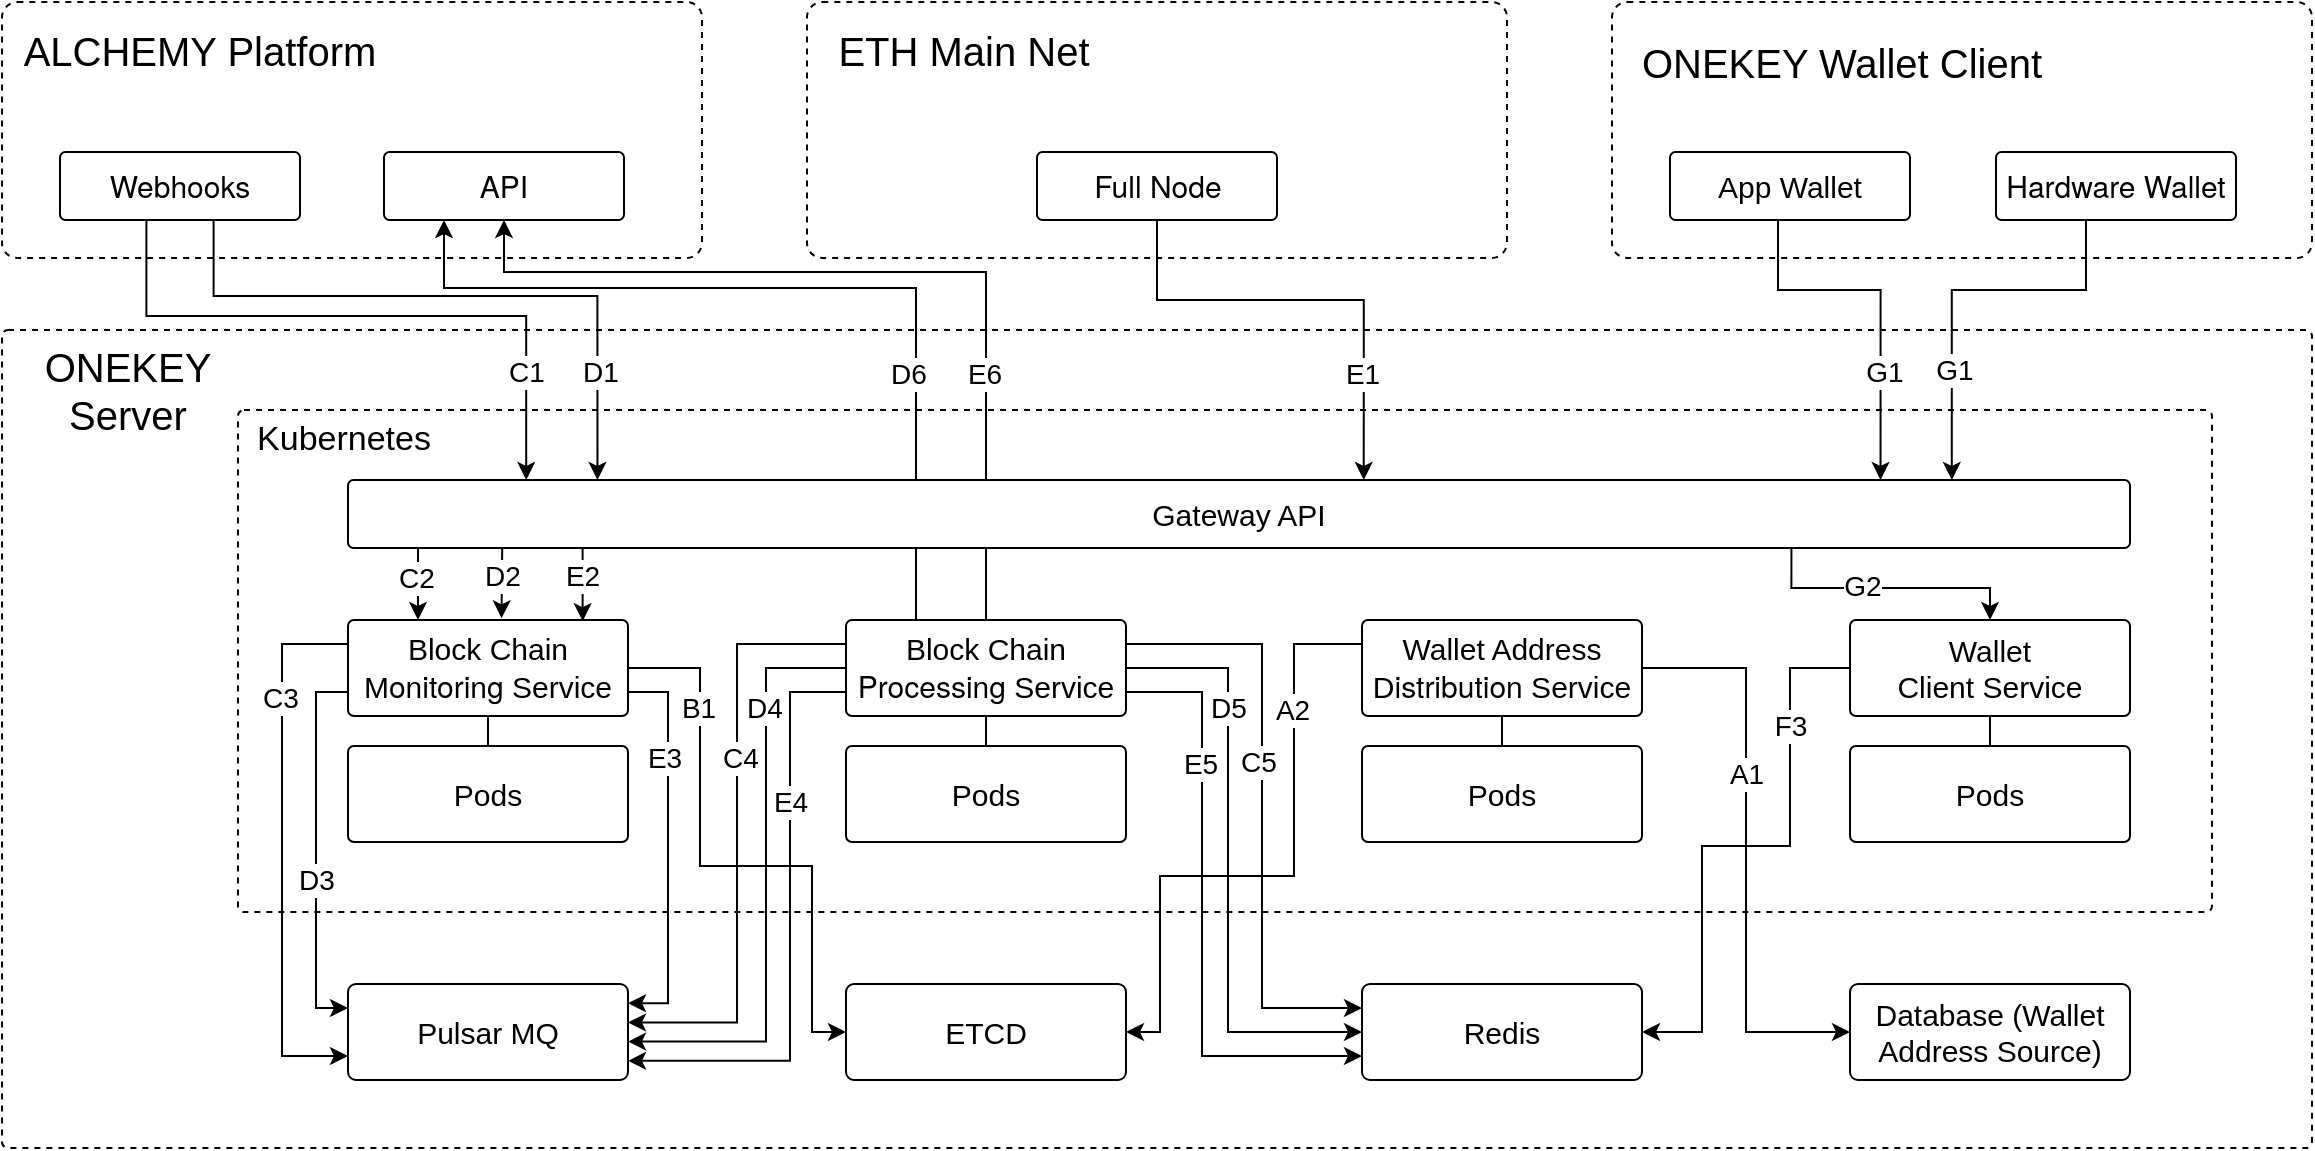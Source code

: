 <mxfile version="24.0.4" type="device">
  <diagram name="Page-1" id="KlLYC5LGNAKORk4_1ZDb">
    <mxGraphModel dx="767" dy="497" grid="0" gridSize="10" guides="1" tooltips="1" connect="1" arrows="1" fold="1" page="1" pageScale="1" pageWidth="2339" pageHeight="3300" math="0" shadow="0">
      <root>
        <mxCell id="0" />
        <mxCell id="1" parent="0" />
        <mxCell id="FHLfF80sD_WBz5zfHDmo-13" value="" style="rounded=1;whiteSpace=wrap;html=1;dashed=1;fillColor=none;arcSize=6;" vertex="1" parent="1">
          <mxGeometry x="1055" y="78" width="350" height="128" as="geometry" />
        </mxCell>
        <mxCell id="JT9aqktlmIeVcldBPZ3t-9" value="" style="rounded=1;whiteSpace=wrap;html=1;dashed=1;fillColor=none;arcSize=6;" parent="1" vertex="1">
          <mxGeometry x="250" y="78" width="350" height="128" as="geometry" />
        </mxCell>
        <mxCell id="JT9aqktlmIeVcldBPZ3t-16" value="" style="rounded=1;whiteSpace=wrap;html=1;dashed=1;fillColor=none;arcSize=6;absoluteArcSize=1;" parent="1" vertex="1">
          <mxGeometry x="250" y="242" width="1155" height="409" as="geometry" />
        </mxCell>
        <mxCell id="JT9aqktlmIeVcldBPZ3t-11" value="" style="rounded=1;whiteSpace=wrap;html=1;strokeColor=default;align=center;verticalAlign=middle;arcSize=6;fontFamily=Helvetica;fontSize=12;fontColor=default;fillColor=none;dashed=1;absoluteArcSize=1;movable=1;resizable=1;rotatable=1;deletable=1;editable=1;locked=0;connectable=1;" parent="1" vertex="1">
          <mxGeometry x="368" y="282" width="987" height="251" as="geometry" />
        </mxCell>
        <mxCell id="JT9aqktlmIeVcldBPZ3t-7" value="ALCHEMY Platform" style="text;html=1;align=center;verticalAlign=middle;whiteSpace=wrap;rounded=0;fontSize=20;" parent="1" vertex="1">
          <mxGeometry x="250" y="78" width="198" height="48.5" as="geometry" />
        </mxCell>
        <mxCell id="JT9aqktlmIeVcldBPZ3t-10" value="ONEKEY Server" style="text;html=1;align=center;verticalAlign=middle;whiteSpace=wrap;rounded=0;fontSize=20;" parent="1" vertex="1">
          <mxGeometry x="250" y="242" width="126" height="60" as="geometry" />
        </mxCell>
        <mxCell id="JT9aqktlmIeVcldBPZ3t-13" value="Kubernetes" style="text;html=1;align=center;verticalAlign=middle;whiteSpace=wrap;rounded=0;fontFamily=Helvetica;fontSize=17;fontColor=default;" parent="1" vertex="1">
          <mxGeometry x="391" y="282" width="60" height="30" as="geometry" />
        </mxCell>
        <mxCell id="JT9aqktlmIeVcldBPZ3t-17" value="&lt;span style=&quot;font-family: &amp;quot;Helvetica Neue&amp;quot;; text-align: start; font-size: 15px;&quot;&gt;Webhooks&lt;/span&gt;" style="rounded=1;whiteSpace=wrap;html=1;arcSize=8;fontSize=15;points=[[0,0,0,0,0],[0,0.25,0,0,0],[0,0.5,0,0,0],[0,0.75,0,0,0],[0,1,0,0,0],[0.09,1,0,0,0],[0.18,1,0,0,0],[0.25,0,0,0,0],[0.25,1,0,0,0],[0.27,1,0,0,0],[0.36,1,0,0,0],[0.45,1,0,0,0],[0.5,0,0,0,0],[0.5,1,0,0,0],[0.55,1,0,0,0],[0.64,1,0,0,0],[0.73,1,0,0,0],[0.75,0,0,0,0],[0.75,1,0,0,0],[0.82,1,0,0,0],[0.91,1,0,0,0],[1,0,0,0,0],[1,0.25,0,0,0],[1,0.5,0,0,0],[1,0.75,0,0,0],[1,1,0,0,0]];" parent="1" vertex="1">
          <mxGeometry x="279" y="153" width="120" height="34" as="geometry" />
        </mxCell>
        <mxCell id="FHLfF80sD_WBz5zfHDmo-25" style="edgeStyle=orthogonalEdgeStyle;rounded=0;orthogonalLoop=1;jettySize=auto;html=1;exitX=0;exitY=0.25;exitDx=0;exitDy=0;entryX=0;entryY=0.75;entryDx=0;entryDy=0;fontFamily=Helvetica;fontSize=14;fontColor=default;labelBackgroundColor=default;" edge="1" parent="1" source="JT9aqktlmIeVcldBPZ3t-18" target="JT9aqktlmIeVcldBPZ3t-29">
          <mxGeometry relative="1" as="geometry">
            <Array as="points">
              <mxPoint x="390" y="399" />
              <mxPoint x="390" y="605" />
            </Array>
          </mxGeometry>
        </mxCell>
        <mxCell id="FHLfF80sD_WBz5zfHDmo-26" value="C3" style="edgeLabel;html=1;align=center;verticalAlign=middle;resizable=0;points=[];rounded=1;strokeColor=default;arcSize=8;fontFamily=Helvetica;fontSize=14;fontColor=default;labelBackgroundColor=default;fillColor=default;gradientColor=none;" vertex="1" connectable="0" parent="FHLfF80sD_WBz5zfHDmo-25">
          <mxGeometry x="-0.559" y="-1" relative="1" as="geometry">
            <mxPoint as="offset" />
          </mxGeometry>
        </mxCell>
        <mxCell id="FHLfF80sD_WBz5zfHDmo-27" style="edgeStyle=orthogonalEdgeStyle;rounded=0;orthogonalLoop=1;jettySize=auto;html=1;exitX=0;exitY=0.75;exitDx=0;exitDy=0;entryX=0;entryY=0.25;entryDx=0;entryDy=0;fontFamily=Helvetica;fontSize=14;fontColor=default;labelBackgroundColor=default;" edge="1" parent="1" source="JT9aqktlmIeVcldBPZ3t-18" target="JT9aqktlmIeVcldBPZ3t-29">
          <mxGeometry relative="1" as="geometry">
            <Array as="points">
              <mxPoint x="407" y="423" />
              <mxPoint x="407" y="581" />
            </Array>
          </mxGeometry>
        </mxCell>
        <mxCell id="FHLfF80sD_WBz5zfHDmo-28" value="D3" style="edgeLabel;html=1;align=center;verticalAlign=middle;resizable=0;points=[];rounded=1;strokeColor=default;arcSize=8;fontFamily=Helvetica;fontSize=14;fontColor=default;labelBackgroundColor=default;fillColor=default;gradientColor=none;" vertex="1" connectable="0" parent="FHLfF80sD_WBz5zfHDmo-27">
          <mxGeometry x="0.157" relative="1" as="geometry">
            <mxPoint as="offset" />
          </mxGeometry>
        </mxCell>
        <mxCell id="FHLfF80sD_WBz5zfHDmo-49" style="edgeStyle=orthogonalEdgeStyle;rounded=0;orthogonalLoop=1;jettySize=auto;html=1;exitX=1;exitY=0.5;exitDx=0;exitDy=0;entryX=0;entryY=0.5;entryDx=0;entryDy=0;fontFamily=Helvetica;fontSize=14;fontColor=default;labelBackgroundColor=default;" edge="1" parent="1" source="JT9aqktlmIeVcldBPZ3t-18" target="JT9aqktlmIeVcldBPZ3t-31">
          <mxGeometry relative="1" as="geometry">
            <Array as="points">
              <mxPoint x="599" y="411" />
              <mxPoint x="599" y="510" />
              <mxPoint x="655" y="510" />
              <mxPoint x="655" y="593" />
            </Array>
          </mxGeometry>
        </mxCell>
        <mxCell id="FHLfF80sD_WBz5zfHDmo-50" value="B1" style="edgeLabel;html=1;align=center;verticalAlign=middle;resizable=0;points=[];rounded=1;strokeColor=default;arcSize=8;fontFamily=Helvetica;fontSize=14;fontColor=default;labelBackgroundColor=default;fillColor=default;gradientColor=none;" vertex="1" connectable="0" parent="FHLfF80sD_WBz5zfHDmo-49">
          <mxGeometry x="-0.691" y="-1" relative="1" as="geometry">
            <mxPoint y="11" as="offset" />
          </mxGeometry>
        </mxCell>
        <mxCell id="JT9aqktlmIeVcldBPZ3t-18" value="Block Chain M&lt;span style=&quot;font-family: &amp;quot;Helvetica Neue&amp;quot;; font-size: 15px; text-align: start; background-color: initial;&quot;&gt;onitoring&lt;/span&gt;&lt;span style=&quot;background-color: initial; font-size: 15px;&quot;&gt;&amp;nbsp;Service&lt;/span&gt;" style="rounded=1;whiteSpace=wrap;html=1;arcSize=6;fontSize=15;absoluteArcSize=1;" parent="1" vertex="1">
          <mxGeometry x="423" y="387" width="140" height="48" as="geometry" />
        </mxCell>
        <mxCell id="FHLfF80sD_WBz5zfHDmo-73" style="edgeStyle=orthogonalEdgeStyle;rounded=0;orthogonalLoop=1;jettySize=auto;html=1;exitX=0.5;exitY=0;exitDx=0;exitDy=0;entryX=0.5;entryY=1;entryDx=0;entryDy=0;fontFamily=Helvetica;fontSize=14;fontColor=default;labelBackgroundColor=default;" edge="1" parent="1" source="JT9aqktlmIeVcldBPZ3t-19" target="JT9aqktlmIeVcldBPZ3t-113">
          <mxGeometry relative="1" as="geometry">
            <Array as="points">
              <mxPoint x="742" y="213" />
              <mxPoint x="501" y="213" />
            </Array>
          </mxGeometry>
        </mxCell>
        <mxCell id="FHLfF80sD_WBz5zfHDmo-74" value="E6" style="edgeLabel;html=1;align=center;verticalAlign=middle;resizable=0;points=[];rounded=1;strokeColor=default;arcSize=8;fontFamily=Helvetica;fontSize=14;fontColor=default;labelBackgroundColor=default;fillColor=default;gradientColor=none;" vertex="1" connectable="0" parent="FHLfF80sD_WBz5zfHDmo-73">
          <mxGeometry x="-0.432" y="2" relative="1" as="geometry">
            <mxPoint x="1" y="2" as="offset" />
          </mxGeometry>
        </mxCell>
        <mxCell id="FHLfF80sD_WBz5zfHDmo-103" style="edgeStyle=orthogonalEdgeStyle;rounded=0;orthogonalLoop=1;jettySize=auto;html=1;exitX=0.25;exitY=0;exitDx=0;exitDy=0;entryX=0.25;entryY=1;entryDx=0;entryDy=0;fontFamily=Helvetica;fontSize=14;fontColor=default;labelBackgroundColor=default;" edge="1" parent="1" source="JT9aqktlmIeVcldBPZ3t-19" target="JT9aqktlmIeVcldBPZ3t-113">
          <mxGeometry relative="1" as="geometry">
            <Array as="points">
              <mxPoint x="707" y="221" />
              <mxPoint x="471" y="221" />
            </Array>
          </mxGeometry>
        </mxCell>
        <mxCell id="FHLfF80sD_WBz5zfHDmo-104" value="D6" style="edgeLabel;html=1;align=center;verticalAlign=middle;resizable=0;points=[];rounded=1;strokeColor=default;arcSize=8;fontFamily=Helvetica;fontSize=14;fontColor=default;labelBackgroundColor=default;fillColor=default;gradientColor=none;" vertex="1" connectable="0" parent="FHLfF80sD_WBz5zfHDmo-103">
          <mxGeometry x="-0.41" y="4" relative="1" as="geometry">
            <mxPoint y="5" as="offset" />
          </mxGeometry>
        </mxCell>
        <mxCell id="JT9aqktlmIeVcldBPZ3t-19" value="&lt;font style=&quot;font-size: 15px;&quot;&gt;Block Chain&lt;br&gt;&lt;div style=&quot;text-align: center;&quot;&gt;&lt;span style=&quot;background-color: initial; font-family: &amp;quot;Helvetica Neue&amp;quot;; text-align: start;&quot;&gt;Processing&lt;/span&gt;&lt;span style=&quot;background-color: initial;&quot;&gt;&amp;nbsp;Service&lt;/span&gt;&lt;/div&gt;&lt;/font&gt;" style="rounded=1;whiteSpace=wrap;html=1;arcSize=6;fontSize=15;absoluteArcSize=1;points=[[0,0,0,0,0],[0,0.25,0,0,0],[0,0.5,0,0,0],[0,0.75,0,0,0],[0,1,0,0,0],[0.25,0,0,0,0],[0.25,1,0,0,0],[0.5,0,0,0,0],[0.5,1,0,0,0],[0.75,0,0,0,0],[0.75,1,0,0,0],[1,0,0,0,0],[1,0.25,0,0,0],[1,0.5,0,0,0],[1,0.75,0,0,0],[1,1,0,0,0]];" parent="1" vertex="1">
          <mxGeometry x="672" y="387" width="140" height="48" as="geometry" />
        </mxCell>
        <mxCell id="JT9aqktlmIeVcldBPZ3t-22" value="Pods" style="rounded=1;whiteSpace=wrap;html=1;arcSize=6;fontSize=15;absoluteArcSize=1;" parent="1" vertex="1">
          <mxGeometry x="423" y="450" width="140" height="48" as="geometry" />
        </mxCell>
        <mxCell id="FHLfF80sD_WBz5zfHDmo-9" style="edgeStyle=orthogonalEdgeStyle;rounded=0;orthogonalLoop=1;jettySize=auto;html=1;exitX=0;exitY=0.5;exitDx=0;exitDy=0;entryX=1;entryY=0.5;entryDx=0;entryDy=0;fontFamily=Helvetica;fontSize=12;fontColor=default;" edge="1" parent="1" source="JT9aqktlmIeVcldBPZ3t-25" target="JT9aqktlmIeVcldBPZ3t-34">
          <mxGeometry relative="1" as="geometry">
            <Array as="points">
              <mxPoint x="1144" y="411" />
              <mxPoint x="1144" y="500" />
              <mxPoint x="1100" y="500" />
              <mxPoint x="1100" y="593" />
            </Array>
          </mxGeometry>
        </mxCell>
        <mxCell id="FHLfF80sD_WBz5zfHDmo-10" value="F3" style="edgeLabel;html=1;align=center;verticalAlign=middle;resizable=0;points=[];rounded=1;strokeColor=default;arcSize=8;fontFamily=Helvetica;fontSize=14;fontColor=default;fillColor=default;" vertex="1" connectable="0" parent="FHLfF80sD_WBz5zfHDmo-9">
          <mxGeometry x="-0.588" relative="1" as="geometry">
            <mxPoint as="offset" />
          </mxGeometry>
        </mxCell>
        <mxCell id="JT9aqktlmIeVcldBPZ3t-25" value="Wallet&lt;br style=&quot;font-size: 15px;&quot;&gt;Client Service" style="rounded=1;whiteSpace=wrap;html=1;arcSize=6;fontSize=15;absoluteArcSize=1;" parent="1" vertex="1">
          <mxGeometry x="1174" y="387" width="140" height="48" as="geometry" />
        </mxCell>
        <mxCell id="JT9aqktlmIeVcldBPZ3t-26" value="Pods" style="rounded=1;whiteSpace=wrap;html=1;arcSize=6;fontSize=15;absoluteArcSize=1;" parent="1" vertex="1">
          <mxGeometry x="672" y="450" width="140" height="48" as="geometry" />
        </mxCell>
        <mxCell id="JT9aqktlmIeVcldBPZ3t-27" value="Pods" style="rounded=1;whiteSpace=wrap;html=1;arcSize=6;fontSize=15;absoluteArcSize=1;" parent="1" vertex="1">
          <mxGeometry x="930" y="450" width="140" height="48" as="geometry" />
        </mxCell>
        <mxCell id="JT9aqktlmIeVcldBPZ3t-29" value="Pulsar MQ" style="rounded=1;whiteSpace=wrap;html=1;arcSize=8;fontSize=15;absoluteArcSize=1;points=[[0,0,0,0,0],[0,0.25,0,0,0],[0,0.5,0,0,0],[0,0.75,0,0,0],[0,1,0,0,0],[0.25,0,0,0,0],[0.25,1,0,0,0],[0.5,0,0,0,0],[0.5,1,0,0,0],[0.75,0,0,0,0],[0.75,1,0,0,0],[1,0,0,0,0],[1,0.2,0,0,0],[1,0.4,0,0,0],[1,0.6,0,0,0],[1,0.8,0,0,0],[1,1,0,0,0]];" parent="1" vertex="1">
          <mxGeometry x="423" y="569" width="140" height="48" as="geometry" />
        </mxCell>
        <mxCell id="JT9aqktlmIeVcldBPZ3t-31" value="ETCD" style="rounded=1;whiteSpace=wrap;html=1;arcSize=8;fontSize=15;absoluteArcSize=1;" parent="1" vertex="1">
          <mxGeometry x="672" y="569" width="140" height="48" as="geometry" />
        </mxCell>
        <mxCell id="FHLfF80sD_WBz5zfHDmo-7" style="edgeStyle=orthogonalEdgeStyle;rounded=0;orthogonalLoop=1;jettySize=auto;html=1;exitX=1;exitY=0.5;exitDx=0;exitDy=0;entryX=0;entryY=0.5;entryDx=0;entryDy=0;fontFamily=Helvetica;fontSize=12;fontColor=default;" edge="1" parent="1" source="JT9aqktlmIeVcldBPZ3t-32" target="JT9aqktlmIeVcldBPZ3t-38">
          <mxGeometry relative="1" as="geometry" />
        </mxCell>
        <mxCell id="FHLfF80sD_WBz5zfHDmo-8" value="A1" style="edgeLabel;html=1;align=center;verticalAlign=middle;resizable=0;points=[];rounded=1;strokeColor=default;arcSize=8;fontFamily=Helvetica;fontSize=14;fontColor=default;fillColor=default;" vertex="1" connectable="0" parent="FHLfF80sD_WBz5zfHDmo-7">
          <mxGeometry x="-0.185" relative="1" as="geometry">
            <mxPoint y="-12" as="offset" />
          </mxGeometry>
        </mxCell>
        <mxCell id="FHLfF80sD_WBz5zfHDmo-39" style="edgeStyle=orthogonalEdgeStyle;rounded=0;orthogonalLoop=1;jettySize=auto;html=1;exitX=0;exitY=0.25;exitDx=0;exitDy=0;entryX=1;entryY=0.5;entryDx=0;entryDy=0;fontFamily=Helvetica;fontSize=14;fontColor=default;labelBackgroundColor=default;" edge="1" parent="1" source="JT9aqktlmIeVcldBPZ3t-32" target="JT9aqktlmIeVcldBPZ3t-31">
          <mxGeometry relative="1" as="geometry">
            <Array as="points">
              <mxPoint x="896" y="399" />
              <mxPoint x="896" y="515" />
              <mxPoint x="829" y="515" />
              <mxPoint x="829" y="593" />
            </Array>
          </mxGeometry>
        </mxCell>
        <mxCell id="FHLfF80sD_WBz5zfHDmo-40" value="A2" style="edgeLabel;html=1;align=center;verticalAlign=middle;resizable=0;points=[];rounded=1;strokeColor=default;arcSize=8;fontFamily=Helvetica;fontSize=14;fontColor=default;labelBackgroundColor=default;fillColor=default;gradientColor=none;" vertex="1" connectable="0" parent="FHLfF80sD_WBz5zfHDmo-39">
          <mxGeometry x="-0.645" y="3" relative="1" as="geometry">
            <mxPoint x="-4" y="11" as="offset" />
          </mxGeometry>
        </mxCell>
        <mxCell id="JT9aqktlmIeVcldBPZ3t-32" value="Wallet Address D&lt;span style=&quot;font-family: &amp;quot;Helvetica Neue&amp;quot;; text-align: start; background-color: initial; font-size: 15px;&quot;&gt;istribution&lt;/span&gt;&lt;span style=&quot;background-color: initial; font-size: 15px;&quot;&gt;&amp;nbsp;Service&lt;/span&gt;" style="rounded=1;whiteSpace=wrap;html=1;arcSize=6;fontSize=15;absoluteArcSize=1;" parent="1" vertex="1">
          <mxGeometry x="930" y="387" width="140" height="48" as="geometry" />
        </mxCell>
        <mxCell id="JT9aqktlmIeVcldBPZ3t-33" value="Pods" style="rounded=1;whiteSpace=wrap;html=1;arcSize=6;fontSize=15;absoluteArcSize=1;" parent="1" vertex="1">
          <mxGeometry x="1174" y="450" width="140" height="48" as="geometry" />
        </mxCell>
        <mxCell id="JT9aqktlmIeVcldBPZ3t-34" value="Redis" style="rounded=1;whiteSpace=wrap;html=1;arcSize=8;fontSize=15;absoluteArcSize=1;points=[[0,0,0,0,0],[0,0.25,0,0,0],[0,0.5,0,0,0],[0,0.75,0,0,0],[0,1,0,0,0],[0.25,0,0,0,0],[0.25,1,0,0,0],[0.5,0,0,0,0],[0.5,1,0,0,0],[0.75,0,0,0,0],[0.75,1,0,0,0],[1,0,0,0,0],[1,0.25,0,0,0],[1,0.5,0,0,0],[1,0.75,0,0,0],[1,1,0,0,0]];" parent="1" vertex="1">
          <mxGeometry x="930" y="569" width="140" height="48" as="geometry" />
        </mxCell>
        <mxCell id="JT9aqktlmIeVcldBPZ3t-38" value="Database (Wallet Address Source)" style="rounded=1;whiteSpace=wrap;html=1;arcSize=8;fontSize=15;absoluteArcSize=1;" parent="1" vertex="1">
          <mxGeometry x="1174" y="569" width="140" height="48" as="geometry" />
        </mxCell>
        <mxCell id="JT9aqktlmIeVcldBPZ3t-43" value="&lt;font color=&quot;#ffffff&quot; style=&quot;font-size: 10px;&quot;&gt;3&lt;/font&gt;" style="ellipse;whiteSpace=wrap;html=1;rounded=1;strokeColor=default;align=center;verticalAlign=middle;arcSize=8;fontFamily=Helvetica;fontSize=10;fontColor=default;fillColor=#000000;" parent="1" vertex="1">
          <mxGeometry x="1078" y="331.75" width="12" height="12" as="geometry" />
        </mxCell>
        <mxCell id="JT9aqktlmIeVcldBPZ3t-55" value="ONEKEY Wallet Client" style="text;html=1;align=center;verticalAlign=middle;whiteSpace=wrap;rounded=0;fontSize=20;" parent="1" vertex="1">
          <mxGeometry x="1055" y="78" width="230" height="60" as="geometry" />
        </mxCell>
        <mxCell id="JT9aqktlmIeVcldBPZ3t-92" value="" style="endArrow=none;html=1;rounded=0;fontFamily=Helvetica;fontSize=12;fontColor=default;entryX=0.5;entryY=1;entryDx=0;entryDy=0;exitX=0.5;exitY=0;exitDx=0;exitDy=0;" parent="1" source="JT9aqktlmIeVcldBPZ3t-22" target="JT9aqktlmIeVcldBPZ3t-18" edge="1">
          <mxGeometry width="50" height="50" relative="1" as="geometry">
            <mxPoint x="681" y="507" as="sourcePoint" />
            <mxPoint x="731" y="457" as="targetPoint" />
          </mxGeometry>
        </mxCell>
        <mxCell id="JT9aqktlmIeVcldBPZ3t-93" value="" style="endArrow=none;html=1;rounded=0;fontFamily=Helvetica;fontSize=12;fontColor=default;entryX=0.5;entryY=1;entryDx=0;entryDy=0;exitX=0.5;exitY=0;exitDx=0;exitDy=0;" parent="1" source="JT9aqktlmIeVcldBPZ3t-26" target="JT9aqktlmIeVcldBPZ3t-19" edge="1">
          <mxGeometry width="50" height="50" relative="1" as="geometry">
            <mxPoint x="694" y="483" as="sourcePoint" />
            <mxPoint x="744" y="433" as="targetPoint" />
          </mxGeometry>
        </mxCell>
        <mxCell id="JT9aqktlmIeVcldBPZ3t-94" value="" style="endArrow=none;html=1;rounded=0;fontFamily=Helvetica;fontSize=12;fontColor=default;entryX=0.5;entryY=1;entryDx=0;entryDy=0;exitX=0.5;exitY=0;exitDx=0;exitDy=0;" parent="1" source="JT9aqktlmIeVcldBPZ3t-27" target="JT9aqktlmIeVcldBPZ3t-32" edge="1">
          <mxGeometry width="50" height="50" relative="1" as="geometry">
            <mxPoint x="790" y="479" as="sourcePoint" />
            <mxPoint x="840" y="429" as="targetPoint" />
          </mxGeometry>
        </mxCell>
        <mxCell id="JT9aqktlmIeVcldBPZ3t-95" value="" style="endArrow=none;html=1;rounded=0;fontFamily=Helvetica;fontSize=12;fontColor=default;entryX=0.5;entryY=1;entryDx=0;entryDy=0;exitX=0.5;exitY=0;exitDx=0;exitDy=0;" parent="1" source="JT9aqktlmIeVcldBPZ3t-33" target="JT9aqktlmIeVcldBPZ3t-25" edge="1">
          <mxGeometry width="50" height="50" relative="1" as="geometry">
            <mxPoint x="1005" y="500" as="sourcePoint" />
            <mxPoint x="1055" y="450" as="targetPoint" />
          </mxGeometry>
        </mxCell>
        <mxCell id="JT9aqktlmIeVcldBPZ3t-113" value="&lt;span style=&quot;font-family: &amp;quot;Helvetica Neue&amp;quot;; text-align: start; font-size: 15px;&quot;&gt;API&lt;/span&gt;" style="rounded=1;whiteSpace=wrap;html=1;arcSize=8;fontSize=15;" parent="1" vertex="1">
          <mxGeometry x="441" y="153" width="120" height="34" as="geometry" />
        </mxCell>
        <mxCell id="FHLfF80sD_WBz5zfHDmo-20" style="edgeStyle=orthogonalEdgeStyle;rounded=0;orthogonalLoop=1;jettySize=auto;html=1;exitX=0.05;exitY=1;exitDx=0;exitDy=0;exitPerimeter=0;entryX=0.25;entryY=0;entryDx=0;entryDy=0;fontFamily=Helvetica;fontSize=12;fontColor=default;" edge="1" parent="1" source="JT9aqktlmIeVcldBPZ3t-15" target="JT9aqktlmIeVcldBPZ3t-18">
          <mxGeometry relative="1" as="geometry" />
        </mxCell>
        <mxCell id="FHLfF80sD_WBz5zfHDmo-21" value="C2" style="edgeLabel;html=1;align=center;verticalAlign=middle;resizable=0;points=[];rounded=1;strokeColor=default;arcSize=8;fontFamily=Helvetica;fontSize=14;fontColor=default;fillColor=default;" vertex="1" connectable="0" parent="FHLfF80sD_WBz5zfHDmo-20">
          <mxGeometry x="0.084" y="-1" relative="1" as="geometry">
            <mxPoint as="offset" />
          </mxGeometry>
        </mxCell>
        <mxCell id="FHLfF80sD_WBz5zfHDmo-58" style="edgeStyle=orthogonalEdgeStyle;rounded=0;orthogonalLoop=1;jettySize=auto;html=1;exitX=0.81;exitY=1;exitDx=0;exitDy=0;exitPerimeter=0;entryX=0.5;entryY=0;entryDx=0;entryDy=0;fontFamily=Helvetica;fontSize=14;fontColor=default;labelBackgroundColor=default;" edge="1" parent="1" source="JT9aqktlmIeVcldBPZ3t-15" target="JT9aqktlmIeVcldBPZ3t-25">
          <mxGeometry relative="1" as="geometry" />
        </mxCell>
        <mxCell id="FHLfF80sD_WBz5zfHDmo-59" value="G2" style="edgeLabel;html=1;align=center;verticalAlign=middle;resizable=0;points=[];rounded=1;strokeColor=default;arcSize=8;fontFamily=Helvetica;fontSize=14;fontColor=default;labelBackgroundColor=default;fillColor=default;gradientColor=none;" vertex="1" connectable="0" parent="FHLfF80sD_WBz5zfHDmo-58">
          <mxGeometry x="-0.178" y="1" relative="1" as="geometry">
            <mxPoint as="offset" />
          </mxGeometry>
        </mxCell>
        <mxCell id="JT9aqktlmIeVcldBPZ3t-15" value="Gateway API" style="rounded=1;whiteSpace=wrap;html=1;arcSize=8;fontSize=15;points=[[0,0,0,0,0],[0,0.25,0,0,0],[0,0.5,0,0,0],[0,0.75,0,0,0],[0,1,0,0,0],[0.05,0,0,0,0],[0.05,1,0,0,0],[0.08,1,0,0,0],[0.1,0,0,0,0],[0.1,1,0,0,0],[0.14,0,0,0,0],[0.14,1,0,0,0],[0.16,1,0,0,0],[0.19,0,0,0,0],[0.19,1,0,0,0],[0.24,0,0,0,0],[0.24,1,0,0,0],[0.25,0,0,0,0],[0.25,1,0,0,0],[0.29,0,0,0,0],[0.29,1,0,0,0],[0.33,0,0,0,0],[0.33,1,0,0,0],[0.38,0,0,0,0],[0.38,1,0,0,0],[0.43,0,0,0,0],[0.43,1,0,0,0],[0.48,0,0,0,0],[0.48,1,0,0,0],[0.5,0,0,0,0],[0.5,1,0,0,0],[0.52,0,0,0,0],[0.52,1,0,0,0],[0.57,0,0,0,0],[0.57,1,0,0,0],[0.62,0,0,0,0],[0.62,1,0,0,0],[0.67,0,0,0,0],[0.67,1,0,0,0],[0.71,0,0,0,0],[0.71,1,0,0,0],[0.75,0,0,0,0],[0.75,1,0,0,0],[0.76,0,0,0,0],[0.76,1,0,0,0],[0.81,0,0,0,0],[0.81,1,0,0,0],[0.86,0,0,0,0],[0.86,1,0,0,0],[0.88,1,0,0,0],[0.9,0,0,0,0],[0.9,1,0,0,0],[0.95,0,0,0,0],[0.95,1,0,0,0],[1,0,0,0,0],[1,0.25,0,0,0],[1,0.5,0,0,0],[1,0.75,0,0,0],[1,1,0,0,0]];" parent="1" vertex="1">
          <mxGeometry x="423" y="317" width="891" height="34" as="geometry" />
        </mxCell>
        <mxCell id="FHLfF80sD_WBz5zfHDmo-14" value="App Wallet" style="rounded=1;whiteSpace=wrap;html=1;arcSize=8;fontSize=15;points=[[0,0,0,0,0],[0,0.25,0,0,0],[0,0.5,0,0,0],[0,0.75,0,0,0],[0,1,0,0,0],[0.09,1,0,0,0],[0.18,1,0,0,0],[0.25,0,0,0,0],[0.25,1,0,0,0],[0.27,1,0,0,0],[0.36,1,0,0,0],[0.45,1,0,0,0],[0.5,0,0,0,0],[0.5,1,0,0,0],[0.55,1,0,0,0],[0.64,1,0,0,0],[0.73,1,0,0,0],[0.75,0,0,0,0],[0.75,1,0,0,0],[0.82,1,0,0,0],[0.91,1,0,0,0],[1,0,0,0,0],[1,0.25,0,0,0],[1,0.5,0,0,0],[1,0.75,0,0,0],[1,1,0,0,0]];" vertex="1" parent="1">
          <mxGeometry x="1084" y="153" width="120" height="34" as="geometry" />
        </mxCell>
        <mxCell id="FHLfF80sD_WBz5zfHDmo-15" value="&lt;span style=&quot;font-family: &amp;quot;Helvetica Neue&amp;quot;; text-align: start;&quot;&gt;Hardware Wallet&lt;/span&gt;" style="rounded=1;whiteSpace=wrap;html=1;arcSize=8;fontSize=15;" vertex="1" parent="1">
          <mxGeometry x="1247" y="153" width="120" height="34" as="geometry" />
        </mxCell>
        <mxCell id="FHLfF80sD_WBz5zfHDmo-16" style="edgeStyle=orthogonalEdgeStyle;rounded=0;orthogonalLoop=1;jettySize=auto;html=1;exitX=0.36;exitY=1;exitDx=0;exitDy=0;exitPerimeter=0;entryX=0.1;entryY=0;entryDx=0;entryDy=0;entryPerimeter=0;fontFamily=Helvetica;fontSize=12;fontColor=default;" edge="1" parent="1" source="JT9aqktlmIeVcldBPZ3t-17" target="JT9aqktlmIeVcldBPZ3t-15">
          <mxGeometry relative="1" as="geometry">
            <Array as="points">
              <mxPoint x="322" y="235" />
              <mxPoint x="512" y="235" />
            </Array>
          </mxGeometry>
        </mxCell>
        <mxCell id="FHLfF80sD_WBz5zfHDmo-17" value="" style="edgeLabel;html=1;align=center;verticalAlign=middle;resizable=0;points=[];rounded=1;strokeColor=default;arcSize=8;fontFamily=Helvetica;fontSize=14;fontColor=default;fillColor=default;" vertex="1" connectable="0" parent="FHLfF80sD_WBz5zfHDmo-16">
          <mxGeometry x="-0.674" y="1" relative="1" as="geometry">
            <mxPoint as="offset" />
          </mxGeometry>
        </mxCell>
        <mxCell id="FHLfF80sD_WBz5zfHDmo-70" value="C1" style="edgeLabel;html=1;align=center;verticalAlign=middle;resizable=0;points=[];rounded=1;strokeColor=default;arcSize=8;fontFamily=Helvetica;fontSize=14;fontColor=default;labelBackgroundColor=default;fillColor=default;gradientColor=none;" vertex="1" connectable="0" parent="FHLfF80sD_WBz5zfHDmo-16">
          <mxGeometry x="0.682" relative="1" as="geometry">
            <mxPoint y="-3" as="offset" />
          </mxGeometry>
        </mxCell>
        <mxCell id="FHLfF80sD_WBz5zfHDmo-22" style="edgeStyle=orthogonalEdgeStyle;rounded=0;orthogonalLoop=1;jettySize=auto;html=1;exitX=0.14;exitY=1;exitDx=0;exitDy=0;exitPerimeter=0;entryX=0.838;entryY=0.012;entryDx=0;entryDy=0;entryPerimeter=0;fontFamily=Helvetica;fontSize=14;fontColor=default;labelBackgroundColor=default;" edge="1" parent="1" source="JT9aqktlmIeVcldBPZ3t-15" target="JT9aqktlmIeVcldBPZ3t-18">
          <mxGeometry relative="1" as="geometry" />
        </mxCell>
        <mxCell id="FHLfF80sD_WBz5zfHDmo-23" value="E2" style="edgeLabel;html=1;align=center;verticalAlign=middle;resizable=0;points=[];rounded=1;strokeColor=default;arcSize=8;fontFamily=Helvetica;fontSize=14;fontColor=default;labelBackgroundColor=default;fillColor=default;gradientColor=none;" vertex="1" connectable="0" parent="FHLfF80sD_WBz5zfHDmo-22">
          <mxGeometry x="-0.038" y="-1" relative="1" as="geometry">
            <mxPoint as="offset" />
          </mxGeometry>
        </mxCell>
        <mxCell id="FHLfF80sD_WBz5zfHDmo-54" style="edgeStyle=orthogonalEdgeStyle;rounded=0;orthogonalLoop=1;jettySize=auto;html=1;exitX=0.5;exitY=1;exitDx=0;exitDy=0;entryX=0.9;entryY=0;entryDx=0;entryDy=0;entryPerimeter=0;fontFamily=Helvetica;fontSize=14;fontColor=default;labelBackgroundColor=default;" edge="1" parent="1" source="FHLfF80sD_WBz5zfHDmo-15" target="JT9aqktlmIeVcldBPZ3t-15">
          <mxGeometry relative="1" as="geometry">
            <Array as="points">
              <mxPoint x="1292" y="187" />
              <mxPoint x="1292" y="222" />
              <mxPoint x="1225" y="222" />
            </Array>
          </mxGeometry>
        </mxCell>
        <mxCell id="FHLfF80sD_WBz5zfHDmo-86" value="G1" style="edgeLabel;html=1;align=center;verticalAlign=middle;resizable=0;points=[];rounded=1;strokeColor=default;arcSize=8;fontFamily=Helvetica;fontSize=14;fontColor=default;labelBackgroundColor=default;fillColor=default;gradientColor=none;" vertex="1" connectable="0" parent="FHLfF80sD_WBz5zfHDmo-54">
          <mxGeometry x="0.48" y="1" relative="1" as="geometry">
            <mxPoint as="offset" />
          </mxGeometry>
        </mxCell>
        <mxCell id="FHLfF80sD_WBz5zfHDmo-60" style="edgeStyle=orthogonalEdgeStyle;rounded=0;orthogonalLoop=1;jettySize=auto;html=1;exitX=0.64;exitY=1;exitDx=0;exitDy=0;exitPerimeter=0;entryX=0.14;entryY=0;entryDx=0;entryDy=0;entryPerimeter=0;fontFamily=Helvetica;fontSize=14;fontColor=default;labelBackgroundColor=default;" edge="1" parent="1" source="JT9aqktlmIeVcldBPZ3t-17" target="JT9aqktlmIeVcldBPZ3t-15">
          <mxGeometry relative="1" as="geometry">
            <Array as="points">
              <mxPoint x="356" y="225" />
              <mxPoint x="548" y="225" />
            </Array>
          </mxGeometry>
        </mxCell>
        <mxCell id="FHLfF80sD_WBz5zfHDmo-61" value="" style="edgeLabel;html=1;align=center;verticalAlign=middle;resizable=0;points=[];rounded=1;strokeColor=default;arcSize=8;fontFamily=Helvetica;fontSize=14;fontColor=default;labelBackgroundColor=default;fillColor=default;gradientColor=none;" vertex="1" connectable="0" parent="FHLfF80sD_WBz5zfHDmo-60">
          <mxGeometry x="-0.664" y="2" relative="1" as="geometry">
            <mxPoint y="3" as="offset" />
          </mxGeometry>
        </mxCell>
        <mxCell id="FHLfF80sD_WBz5zfHDmo-69" value="D1" style="edgeLabel;html=1;align=center;verticalAlign=middle;resizable=0;points=[];rounded=1;strokeColor=default;arcSize=8;fontFamily=Helvetica;fontSize=14;fontColor=default;labelBackgroundColor=default;fillColor=default;gradientColor=none;" vertex="1" connectable="0" parent="FHLfF80sD_WBz5zfHDmo-60">
          <mxGeometry x="0.666" y="1" relative="1" as="geometry">
            <mxPoint as="offset" />
          </mxGeometry>
        </mxCell>
        <mxCell id="FHLfF80sD_WBz5zfHDmo-62" value="" style="rounded=1;whiteSpace=wrap;html=1;dashed=1;fillColor=none;arcSize=6;" vertex="1" parent="1">
          <mxGeometry x="652.5" y="78" width="350" height="128" as="geometry" />
        </mxCell>
        <mxCell id="FHLfF80sD_WBz5zfHDmo-65" value="&lt;font style=&quot;font-size: 20px;&quot;&gt;ETH Main Net&lt;/font&gt;" style="text;html=1;align=center;verticalAlign=middle;whiteSpace=wrap;rounded=0;fontSize=20;" vertex="1" parent="1">
          <mxGeometry x="652.5" y="78" width="155.5" height="48.5" as="geometry" />
        </mxCell>
        <mxCell id="FHLfF80sD_WBz5zfHDmo-66" style="edgeStyle=orthogonalEdgeStyle;rounded=0;orthogonalLoop=1;jettySize=auto;html=1;exitX=0.45;exitY=1;exitDx=0;exitDy=0;exitPerimeter=0;entryX=0.86;entryY=0;entryDx=0;entryDy=0;entryPerimeter=0;fontFamily=Helvetica;fontSize=14;fontColor=default;labelBackgroundColor=default;" edge="1" parent="1" source="FHLfF80sD_WBz5zfHDmo-14" target="JT9aqktlmIeVcldBPZ3t-15">
          <mxGeometry relative="1" as="geometry">
            <Array as="points">
              <mxPoint x="1138" y="222" />
              <mxPoint x="1189" y="222" />
            </Array>
          </mxGeometry>
        </mxCell>
        <mxCell id="FHLfF80sD_WBz5zfHDmo-85" value="G1" style="edgeLabel;html=1;align=center;verticalAlign=middle;resizable=0;points=[];rounded=1;strokeColor=default;arcSize=8;fontFamily=Helvetica;fontSize=14;fontColor=default;labelBackgroundColor=default;fillColor=default;gradientColor=none;" vertex="1" connectable="0" parent="FHLfF80sD_WBz5zfHDmo-66">
          <mxGeometry x="0.392" y="1" relative="1" as="geometry">
            <mxPoint y="1" as="offset" />
          </mxGeometry>
        </mxCell>
        <mxCell id="FHLfF80sD_WBz5zfHDmo-76" value="&lt;span style=&quot;font-family: &amp;quot;Helvetica Neue&amp;quot;; text-align: start; font-size: 15px;&quot;&gt;Full Node&lt;/span&gt;" style="rounded=1;whiteSpace=wrap;html=1;arcSize=8;fontSize=15;points=[[0,0,0,0,0],[0,0.25,0,0,0],[0,0.5,0,0,0],[0,0.75,0,0,0],[0,1,0,0,0],[0.09,1,0,0,0],[0.18,1,0,0,0],[0.25,0,0,0,0],[0.25,1,0,0,0],[0.27,1,0,0,0],[0.36,1,0,0,0],[0.45,1,0,0,0],[0.5,0,0,0,0],[0.5,1,0,0,0],[0.55,1,0,0,0],[0.64,1,0,0,0],[0.73,1,0,0,0],[0.75,0,0,0,0],[0.75,1,0,0,0],[0.82,1,0,0,0],[0.91,1,0,0,0],[1,0,0,0,0],[1,0.25,0,0,0],[1,0.5,0,0,0],[1,0.75,0,0,0],[1,1,0,0,0]];" vertex="1" parent="1">
          <mxGeometry x="767.5" y="153" width="120" height="34" as="geometry" />
        </mxCell>
        <mxCell id="FHLfF80sD_WBz5zfHDmo-83" style="edgeStyle=orthogonalEdgeStyle;rounded=0;orthogonalLoop=1;jettySize=auto;html=1;exitX=0.1;exitY=1;exitDx=0;exitDy=0;exitPerimeter=0;entryX=0.634;entryY=-0.018;entryDx=0;entryDy=0;entryPerimeter=0;fontFamily=Helvetica;fontSize=14;fontColor=default;labelBackgroundColor=default;" edge="1" parent="1">
          <mxGeometry relative="1" as="geometry">
            <mxPoint x="500.1" y="351.0" as="sourcePoint" />
            <mxPoint x="499.76" y="386.136" as="targetPoint" />
          </mxGeometry>
        </mxCell>
        <mxCell id="FHLfF80sD_WBz5zfHDmo-84" value="D2" style="edgeLabel;html=1;align=center;verticalAlign=middle;resizable=0;points=[];rounded=1;strokeColor=default;arcSize=8;fontFamily=Helvetica;fontSize=14;fontColor=default;labelBackgroundColor=default;fillColor=default;gradientColor=none;" vertex="1" connectable="0" parent="FHLfF80sD_WBz5zfHDmo-83">
          <mxGeometry x="-0.22" relative="1" as="geometry">
            <mxPoint as="offset" />
          </mxGeometry>
        </mxCell>
        <mxCell id="FHLfF80sD_WBz5zfHDmo-87" style="edgeStyle=orthogonalEdgeStyle;rounded=0;orthogonalLoop=1;jettySize=auto;html=1;exitX=0.5;exitY=1;exitDx=0;exitDy=0;exitPerimeter=0;entryX=0.57;entryY=0;entryDx=0;entryDy=0;entryPerimeter=0;fontFamily=Helvetica;fontSize=14;fontColor=default;labelBackgroundColor=default;" edge="1" parent="1" source="FHLfF80sD_WBz5zfHDmo-76" target="JT9aqktlmIeVcldBPZ3t-15">
          <mxGeometry relative="1" as="geometry">
            <Array as="points">
              <mxPoint x="828" y="227" />
              <mxPoint x="931" y="227" />
            </Array>
          </mxGeometry>
        </mxCell>
        <mxCell id="FHLfF80sD_WBz5zfHDmo-88" value="E1" style="edgeLabel;html=1;align=center;verticalAlign=middle;resizable=0;points=[];rounded=1;strokeColor=default;arcSize=8;fontFamily=Helvetica;fontSize=14;fontColor=default;labelBackgroundColor=default;fillColor=default;gradientColor=none;" vertex="1" connectable="0" parent="FHLfF80sD_WBz5zfHDmo-87">
          <mxGeometry x="0.546" y="-1" relative="1" as="geometry">
            <mxPoint as="offset" />
          </mxGeometry>
        </mxCell>
        <mxCell id="FHLfF80sD_WBz5zfHDmo-116" style="edgeStyle=orthogonalEdgeStyle;rounded=0;orthogonalLoop=1;jettySize=auto;html=1;exitX=1;exitY=0.25;exitDx=0;exitDy=0;exitPerimeter=0;entryX=0;entryY=0.25;entryDx=0;entryDy=0;entryPerimeter=0;fontFamily=Helvetica;fontSize=14;fontColor=default;labelBackgroundColor=default;" edge="1" parent="1" source="JT9aqktlmIeVcldBPZ3t-19" target="JT9aqktlmIeVcldBPZ3t-34">
          <mxGeometry relative="1" as="geometry">
            <Array as="points">
              <mxPoint x="880" y="399" />
              <mxPoint x="880" y="581" />
            </Array>
          </mxGeometry>
        </mxCell>
        <mxCell id="FHLfF80sD_WBz5zfHDmo-117" value="C5" style="edgeLabel;html=1;align=center;verticalAlign=middle;resizable=0;points=[];rounded=1;strokeColor=default;arcSize=8;fontFamily=Helvetica;fontSize=14;fontColor=default;labelBackgroundColor=default;fillColor=default;gradientColor=none;" vertex="1" connectable="0" parent="FHLfF80sD_WBz5zfHDmo-116">
          <mxGeometry x="-0.199" y="-3" relative="1" as="geometry">
            <mxPoint x="1" y="7" as="offset" />
          </mxGeometry>
        </mxCell>
        <mxCell id="FHLfF80sD_WBz5zfHDmo-118" style="edgeStyle=orthogonalEdgeStyle;rounded=0;orthogonalLoop=1;jettySize=auto;html=1;exitX=1;exitY=0.5;exitDx=0;exitDy=0;exitPerimeter=0;entryX=0;entryY=0.5;entryDx=0;entryDy=0;entryPerimeter=0;fontFamily=Helvetica;fontSize=14;fontColor=default;labelBackgroundColor=default;" edge="1" parent="1" source="JT9aqktlmIeVcldBPZ3t-19" target="JT9aqktlmIeVcldBPZ3t-34">
          <mxGeometry relative="1" as="geometry">
            <Array as="points">
              <mxPoint x="863" y="411" />
              <mxPoint x="863" y="593" />
            </Array>
          </mxGeometry>
        </mxCell>
        <mxCell id="FHLfF80sD_WBz5zfHDmo-119" value="D5" style="edgeLabel;html=1;align=center;verticalAlign=middle;resizable=0;points=[];rounded=1;strokeColor=default;arcSize=8;fontFamily=Helvetica;fontSize=14;fontColor=default;labelBackgroundColor=default;fillColor=default;gradientColor=none;" vertex="1" connectable="0" parent="FHLfF80sD_WBz5zfHDmo-118">
          <mxGeometry x="-0.526" relative="1" as="geometry">
            <mxPoint as="offset" />
          </mxGeometry>
        </mxCell>
        <mxCell id="FHLfF80sD_WBz5zfHDmo-120" style="edgeStyle=orthogonalEdgeStyle;rounded=0;orthogonalLoop=1;jettySize=auto;html=1;exitX=1;exitY=0.75;exitDx=0;exitDy=0;exitPerimeter=0;entryX=0;entryY=0.75;entryDx=0;entryDy=0;entryPerimeter=0;fontFamily=Helvetica;fontSize=14;fontColor=default;labelBackgroundColor=default;" edge="1" parent="1" source="JT9aqktlmIeVcldBPZ3t-19" target="JT9aqktlmIeVcldBPZ3t-34">
          <mxGeometry relative="1" as="geometry">
            <Array as="points">
              <mxPoint x="850" y="423" />
              <mxPoint x="850" y="605" />
            </Array>
          </mxGeometry>
        </mxCell>
        <mxCell id="FHLfF80sD_WBz5zfHDmo-121" value="E5" style="edgeLabel;html=1;align=center;verticalAlign=middle;resizable=0;points=[];rounded=1;strokeColor=default;arcSize=8;fontFamily=Helvetica;fontSize=14;fontColor=default;labelBackgroundColor=default;fillColor=default;gradientColor=none;" vertex="1" connectable="0" parent="FHLfF80sD_WBz5zfHDmo-120">
          <mxGeometry x="-0.426" y="-1" relative="1" as="geometry">
            <mxPoint y="-12" as="offset" />
          </mxGeometry>
        </mxCell>
        <mxCell id="FHLfF80sD_WBz5zfHDmo-122" style="edgeStyle=orthogonalEdgeStyle;rounded=0;orthogonalLoop=1;jettySize=auto;html=1;exitX=1;exitY=0.75;exitDx=0;exitDy=0;entryX=1;entryY=0.2;entryDx=0;entryDy=0;entryPerimeter=0;fontFamily=Helvetica;fontSize=14;fontColor=default;labelBackgroundColor=default;" edge="1" parent="1" source="JT9aqktlmIeVcldBPZ3t-18" target="JT9aqktlmIeVcldBPZ3t-29">
          <mxGeometry relative="1" as="geometry" />
        </mxCell>
        <mxCell id="FHLfF80sD_WBz5zfHDmo-123" value="E3" style="edgeLabel;html=1;align=center;verticalAlign=middle;resizable=0;points=[];rounded=1;strokeColor=default;arcSize=8;fontFamily=Helvetica;fontSize=14;fontColor=default;labelBackgroundColor=default;fillColor=default;gradientColor=none;" vertex="1" connectable="0" parent="FHLfF80sD_WBz5zfHDmo-122">
          <mxGeometry x="-0.463" y="-2" relative="1" as="geometry">
            <mxPoint as="offset" />
          </mxGeometry>
        </mxCell>
        <mxCell id="FHLfF80sD_WBz5zfHDmo-124" style="edgeStyle=orthogonalEdgeStyle;rounded=0;orthogonalLoop=1;jettySize=auto;html=1;exitX=0;exitY=0.25;exitDx=0;exitDy=0;exitPerimeter=0;entryX=1;entryY=0.4;entryDx=0;entryDy=0;entryPerimeter=0;fontFamily=Helvetica;fontSize=14;fontColor=default;labelBackgroundColor=default;" edge="1" parent="1" source="JT9aqktlmIeVcldBPZ3t-19" target="JT9aqktlmIeVcldBPZ3t-29">
          <mxGeometry relative="1" as="geometry" />
        </mxCell>
        <mxCell id="FHLfF80sD_WBz5zfHDmo-125" value="C4" style="edgeLabel;html=1;align=center;verticalAlign=middle;resizable=0;points=[];rounded=1;strokeColor=default;arcSize=8;fontFamily=Helvetica;fontSize=14;fontColor=default;labelBackgroundColor=default;fillColor=default;gradientColor=none;" vertex="1" connectable="0" parent="FHLfF80sD_WBz5zfHDmo-124">
          <mxGeometry x="-0.255" y="1" relative="1" as="geometry">
            <mxPoint as="offset" />
          </mxGeometry>
        </mxCell>
        <mxCell id="FHLfF80sD_WBz5zfHDmo-126" style="edgeStyle=orthogonalEdgeStyle;rounded=0;orthogonalLoop=1;jettySize=auto;html=1;exitX=0;exitY=0.5;exitDx=0;exitDy=0;exitPerimeter=0;entryX=1;entryY=0.6;entryDx=0;entryDy=0;entryPerimeter=0;fontFamily=Helvetica;fontSize=14;fontColor=default;labelBackgroundColor=default;" edge="1" parent="1" source="JT9aqktlmIeVcldBPZ3t-19" target="JT9aqktlmIeVcldBPZ3t-29">
          <mxGeometry relative="1" as="geometry">
            <Array as="points">
              <mxPoint x="632" y="411" />
              <mxPoint x="632" y="598" />
            </Array>
          </mxGeometry>
        </mxCell>
        <mxCell id="FHLfF80sD_WBz5zfHDmo-127" value="D4" style="edgeLabel;html=1;align=center;verticalAlign=middle;resizable=0;points=[];rounded=1;strokeColor=default;arcSize=8;fontFamily=Helvetica;fontSize=14;fontColor=default;labelBackgroundColor=default;fillColor=default;gradientColor=none;" vertex="1" connectable="0" parent="FHLfF80sD_WBz5zfHDmo-126">
          <mxGeometry x="-0.594" y="-1" relative="1" as="geometry">
            <mxPoint as="offset" />
          </mxGeometry>
        </mxCell>
        <mxCell id="FHLfF80sD_WBz5zfHDmo-128" style="edgeStyle=orthogonalEdgeStyle;rounded=0;orthogonalLoop=1;jettySize=auto;html=1;exitX=0;exitY=0.75;exitDx=0;exitDy=0;exitPerimeter=0;entryX=1;entryY=0.8;entryDx=0;entryDy=0;entryPerimeter=0;fontFamily=Helvetica;fontSize=14;fontColor=default;labelBackgroundColor=default;" edge="1" parent="1" source="JT9aqktlmIeVcldBPZ3t-19" target="JT9aqktlmIeVcldBPZ3t-29">
          <mxGeometry relative="1" as="geometry">
            <Array as="points">
              <mxPoint x="644" y="423" />
              <mxPoint x="644" y="607" />
            </Array>
          </mxGeometry>
        </mxCell>
        <mxCell id="FHLfF80sD_WBz5zfHDmo-129" value="E4" style="edgeLabel;html=1;align=center;verticalAlign=middle;resizable=0;points=[];rounded=1;strokeColor=default;arcSize=8;fontFamily=Helvetica;fontSize=14;fontColor=default;labelBackgroundColor=default;fillColor=default;gradientColor=none;" vertex="1" connectable="0" parent="FHLfF80sD_WBz5zfHDmo-128">
          <mxGeometry x="-0.576" relative="1" as="geometry">
            <mxPoint y="21" as="offset" />
          </mxGeometry>
        </mxCell>
      </root>
    </mxGraphModel>
  </diagram>
</mxfile>
